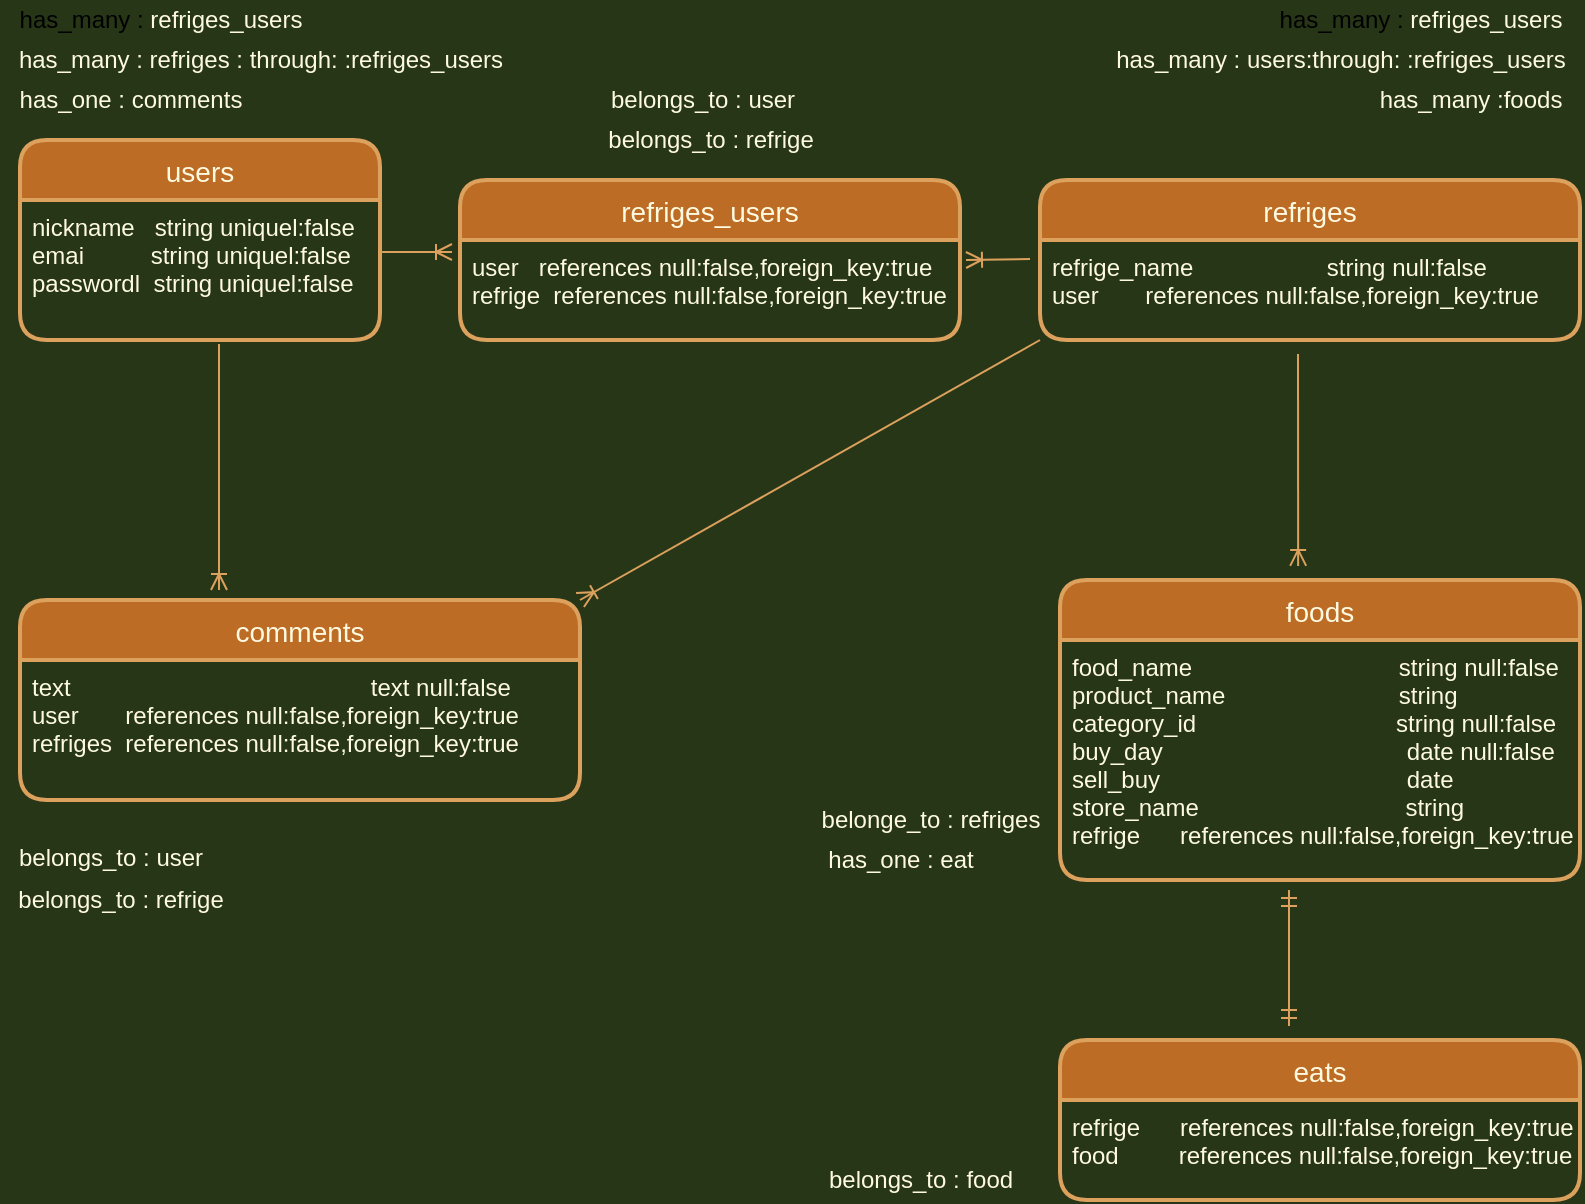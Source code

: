 <mxfile version="13.6.5">
    <diagram id="lyI2KkDharn-gFjJ3-VB" name="ページ1">
        <mxGraphModel dx="968" dy="680" grid="1" gridSize="10" guides="1" tooltips="1" connect="1" arrows="1" fold="1" page="1" pageScale="1" pageWidth="827" pageHeight="1169" background="#283618" math="0" shadow="0">
            <root>
                <mxCell id="0"/>
                <mxCell id="1" parent="0"/>
                <mxCell id="11" value="" style="fontSize=12;html=1;endArrow=ERoneToMany;strokeColor=#DDA15E;fontColor=#FEFAE0;labelBackgroundColor=#283618;" parent="1" edge="1">
                    <mxGeometry width="100" height="100" relative="1" as="geometry">
                        <mxPoint x="525" y="229.5" as="sourcePoint"/>
                        <mxPoint x="493" y="230" as="targetPoint"/>
                        <Array as="points"/>
                    </mxGeometry>
                </mxCell>
                <mxCell id="12" value="" style="fontSize=12;html=1;endArrow=ERoneToMany;strokeColor=#DDA15E;fontColor=#FEFAE0;exitX=0;exitY=1;exitDx=0;exitDy=0;entryX=1;entryY=0;entryDx=0;entryDy=0;labelBackgroundColor=#283618;" parent="1" source="42" target="43" edge="1">
                    <mxGeometry width="100" height="100" relative="1" as="geometry">
                        <mxPoint x="460" y="300" as="sourcePoint"/>
                        <mxPoint x="300" y="398" as="targetPoint"/>
                    </mxGeometry>
                </mxCell>
                <mxCell id="17" value="has_many : users:through: :refriges_users" style="text;html=1;align=center;verticalAlign=middle;resizable=0;points=[];autosize=1;fontColor=#FEFAE0;" parent="1" vertex="1">
                    <mxGeometry x="560" y="120" width="240" height="20" as="geometry"/>
                </mxCell>
                <mxCell id="18" value="has_many : refriges : through: :refriges_users" style="text;html=1;align=center;verticalAlign=middle;resizable=0;points=[];autosize=1;fontColor=#FEFAE0;" parent="1" vertex="1">
                    <mxGeometry x="10" y="120" width="260" height="20" as="geometry"/>
                </mxCell>
                <mxCell id="22" value="has_many :foods" style="text;html=1;align=center;verticalAlign=middle;resizable=0;points=[];autosize=1;fontColor=#FEFAE0;" parent="1" vertex="1">
                    <mxGeometry x="690" y="140" width="110" height="20" as="geometry"/>
                </mxCell>
                <mxCell id="23" value="belongs_to : refrige" style="text;html=1;align=center;verticalAlign=middle;resizable=0;points=[];autosize=1;fontColor=#FEFAE0;" parent="1" vertex="1">
                    <mxGeometry x="10" y="540" width="120" height="20" as="geometry"/>
                </mxCell>
                <mxCell id="24" value="has_one : comments" style="text;html=1;align=center;verticalAlign=middle;resizable=0;points=[];autosize=1;fontColor=#FEFAE0;" parent="1" vertex="1">
                    <mxGeometry x="10" y="140" width="130" height="20" as="geometry"/>
                </mxCell>
                <mxCell id="25" value="belongs_to : user" style="text;html=1;align=center;verticalAlign=middle;resizable=0;points=[];autosize=1;fontColor=#FEFAE0;" parent="1" vertex="1">
                    <mxGeometry x="10" y="519" width="110" height="20" as="geometry"/>
                </mxCell>
                <mxCell id="46" value="" style="fontSize=12;html=1;endArrow=ERoneToMany;strokeColor=#DDA15E;fontColor=#FEFAE0;labelBackgroundColor=#283618;" parent="1" edge="1">
                    <mxGeometry width="100" height="100" relative="1" as="geometry">
                        <mxPoint x="119.5" y="272" as="sourcePoint"/>
                        <mxPoint x="119.5" y="395" as="targetPoint"/>
                    </mxGeometry>
                </mxCell>
                <mxCell id="47" value="" style="fontSize=12;html=1;endArrow=ERoneToMany;strokeColor=#DDA15E;fontColor=#FEFAE0;entryX=0.458;entryY=-0.027;entryDx=0;entryDy=0;entryPerimeter=0;labelBackgroundColor=#283618;" parent="1" edge="1">
                    <mxGeometry width="100" height="100" relative="1" as="geometry">
                        <mxPoint x="659" y="277" as="sourcePoint"/>
                        <mxPoint x="659.08" y="382.95" as="targetPoint"/>
                    </mxGeometry>
                </mxCell>
                <mxCell id="43" value="comments" style="swimlane;childLayout=stackLayout;horizontal=1;startSize=30;horizontalStack=0;rounded=1;fontSize=14;fontStyle=0;strokeWidth=2;resizeParent=0;resizeLast=1;shadow=0;dashed=0;align=center;fillColor=#BC6C25;strokeColor=#DDA15E;fontColor=#FEFAE0;" parent="1" vertex="1">
                    <mxGeometry x="20" y="400" width="280" height="100" as="geometry"/>
                </mxCell>
                <mxCell id="44" value="text                                             text null:false&#10;user       references null:false,foreign_key:true&#10;refriges  references null:false,foreign_key:true" style="align=left;strokeColor=none;fillColor=none;spacingLeft=4;fontSize=12;verticalAlign=top;resizable=0;rotatable=0;part=1;fontColor=#FEFAE0;" parent="43" vertex="1">
                    <mxGeometry y="30" width="280" height="70" as="geometry"/>
                </mxCell>
                <mxCell id="48" value="" style="fontSize=12;html=1;endArrow=ERmandOne;startArrow=ERmandOne;strokeColor=#DDA15E;fontColor=#FEFAE0;labelBackgroundColor=#283618;" parent="1" edge="1">
                    <mxGeometry width="100" height="100" relative="1" as="geometry">
                        <mxPoint x="654.5" y="613" as="sourcePoint"/>
                        <mxPoint x="654.5" y="545" as="targetPoint"/>
                        <Array as="points"/>
                    </mxGeometry>
                </mxCell>
                <mxCell id="49" value="&lt;span style=&quot;color: rgb(254 , 250 , 224)&quot;&gt;belonge_to : refriges&lt;/span&gt;" style="text;html=1;align=center;verticalAlign=middle;resizable=0;points=[];autosize=1;fontColor=#FEFAE0;" parent="1" vertex="1">
                    <mxGeometry x="415" y="500" width="120" height="20" as="geometry"/>
                </mxCell>
                <mxCell id="50" value="has_one : eat" style="text;html=1;align=center;verticalAlign=middle;resizable=0;points=[];autosize=1;fontColor=#FEFAE0;" parent="1" vertex="1">
                    <mxGeometry x="415" y="520" width="90" height="20" as="geometry"/>
                </mxCell>
                <mxCell id="51" value="belongs_to : food" style="text;html=1;align=center;verticalAlign=middle;resizable=0;points=[];autosize=1;fontColor=#FEFAE0;" parent="1" vertex="1">
                    <mxGeometry x="415" y="680" width="110" height="20" as="geometry"/>
                </mxCell>
                <mxCell id="38" value="users" style="swimlane;childLayout=stackLayout;horizontal=1;startSize=30;horizontalStack=0;rounded=1;fontSize=14;fontStyle=0;strokeWidth=2;resizeParent=0;resizeLast=1;shadow=0;dashed=0;align=center;fillColor=#BC6C25;strokeColor=#DDA15E;fontColor=#FEFAE0;" parent="1" vertex="1">
                    <mxGeometry x="20" y="170" width="180" height="100" as="geometry"/>
                </mxCell>
                <mxCell id="39" value="nickname   string uniquel:false&#10;emai          string uniquel:false&#10;passwordl  string uniquel:false&#10;" style="align=left;strokeColor=none;fillColor=none;spacingLeft=4;fontSize=12;verticalAlign=top;resizable=0;rotatable=0;part=1;fontColor=#FEFAE0;" parent="38" vertex="1">
                    <mxGeometry y="30" width="180" height="70" as="geometry"/>
                </mxCell>
                <mxCell id="41" value="refriges" style="swimlane;childLayout=stackLayout;horizontal=1;startSize=30;horizontalStack=0;rounded=1;fontSize=14;fontStyle=0;strokeWidth=2;resizeParent=0;resizeLast=1;shadow=0;dashed=0;align=center;fillColor=#BC6C25;strokeColor=#DDA15E;fontColor=#FEFAE0;" parent="1" vertex="1">
                    <mxGeometry x="530" y="190" width="270" height="80" as="geometry"/>
                </mxCell>
                <mxCell id="42" value="refrige_name                    string null:false&#10;user       references null:false,foreign_key:true" style="align=left;strokeColor=none;fillColor=none;spacingLeft=4;fontSize=12;verticalAlign=top;resizable=0;rotatable=0;part=1;fontColor=#FEFAE0;" parent="41" vertex="1">
                    <mxGeometry y="30" width="270" height="50" as="geometry"/>
                </mxCell>
                <mxCell id="29" value="foods" style="swimlane;childLayout=stackLayout;horizontal=1;startSize=30;horizontalStack=0;rounded=1;fontSize=14;fontStyle=0;strokeWidth=2;resizeParent=0;resizeLast=1;shadow=0;dashed=0;align=center;fillColor=#BC6C25;strokeColor=#DDA15E;fontColor=#FEFAE0;" parent="1" vertex="1">
                    <mxGeometry x="540" y="390" width="260" height="150" as="geometry"/>
                </mxCell>
                <mxCell id="30" value="food_name                               string null:false&#10;product_name                          string&#10;category_id                              string null:false    &#10;buy_day                  　               date null:false&#10;sell_buy                                     date &#10;store_name                               string&#10;refrige      references null:false,foreign_key:true" style="align=left;strokeColor=none;fillColor=none;spacingLeft=4;fontSize=12;verticalAlign=top;resizable=0;rotatable=0;part=1;fontColor=#FEFAE0;" parent="29" vertex="1">
                    <mxGeometry y="30" width="260" height="120" as="geometry"/>
                </mxCell>
                <mxCell id="27" value="eats" style="swimlane;childLayout=stackLayout;horizontal=1;startSize=30;horizontalStack=0;rounded=1;fontSize=14;fontStyle=0;strokeWidth=2;resizeParent=0;resizeLast=1;shadow=0;dashed=0;align=center;fillColor=#BC6C25;strokeColor=#DDA15E;fontColor=#FEFAE0;" parent="1" vertex="1">
                    <mxGeometry x="540" y="620" width="260" height="80" as="geometry"/>
                </mxCell>
                <mxCell id="37" value="refrige      references null:false,foreign_key:true&#10;food         references null:false,foreign_key:true" style="align=left;strokeColor=none;fillColor=none;spacingLeft=4;fontSize=12;verticalAlign=top;resizable=0;rotatable=0;part=1;fontColor=#FEFAE0;" parent="27" vertex="1">
                    <mxGeometry y="30" width="260" height="50" as="geometry"/>
                </mxCell>
                <mxCell id="52" value="refriges_users" style="swimlane;childLayout=stackLayout;horizontal=1;startSize=30;horizontalStack=0;rounded=1;fontSize=14;fontStyle=0;strokeWidth=2;resizeParent=0;resizeLast=1;shadow=0;dashed=0;align=center;fillColor=#BC6C25;strokeColor=#DDA15E;fontColor=#FEFAE0;" parent="1" vertex="1">
                    <mxGeometry x="240" y="190" width="250" height="80" as="geometry"/>
                </mxCell>
                <mxCell id="53" value="user   references null:false,foreign_key:true&#10;refrige  references null:false,foreign_key:true" style="align=left;strokeColor=none;fillColor=none;spacingLeft=4;fontSize=12;verticalAlign=top;resizable=0;rotatable=0;part=1;fontColor=#FEFAE0;" parent="52" vertex="1">
                    <mxGeometry y="30" width="250" height="50" as="geometry"/>
                </mxCell>
                <mxCell id="57" value="" style="edgeStyle=entityRelationEdgeStyle;fontSize=12;html=1;endArrow=ERoneToMany;exitX=1.017;exitY=0.371;exitDx=0;exitDy=0;exitPerimeter=0;labelBackgroundColor=#283618;strokeColor=#DDA15E;fontColor=#FEFAE0;" parent="1" edge="1">
                    <mxGeometry width="100" height="100" relative="1" as="geometry">
                        <mxPoint x="201.06" y="225.97" as="sourcePoint"/>
                        <mxPoint x="236" y="226" as="targetPoint"/>
                    </mxGeometry>
                </mxCell>
                <mxCell id="58" value="belongs_to : user" style="text;html=1;align=center;verticalAlign=middle;resizable=0;points=[];autosize=1;fontColor=#FEFAE0;" parent="1" vertex="1">
                    <mxGeometry x="306" y="140" width="110" height="20" as="geometry"/>
                </mxCell>
                <mxCell id="60" value="belongs_to : refrige&lt;br&gt;" style="text;html=1;align=center;verticalAlign=middle;resizable=0;points=[];autosize=1;fontColor=#FEFAE0;" parent="1" vertex="1">
                    <mxGeometry x="305" y="160" width="120" height="20" as="geometry"/>
                </mxCell>
                <mxCell id="62" value="has_many :&amp;nbsp;&lt;span style=&quot;color: rgb(254 , 250 , 224)&quot;&gt;refriges_users&lt;/span&gt;" style="text;html=1;align=center;verticalAlign=middle;resizable=0;points=[];autosize=1;" vertex="1" parent="1">
                    <mxGeometry x="10" y="100" width="160" height="20" as="geometry"/>
                </mxCell>
                <mxCell id="63" value="has_many :&amp;nbsp;&lt;span style=&quot;color: rgb(254 , 250 , 224)&quot;&gt;refriges_users&lt;/span&gt;" style="text;html=1;align=center;verticalAlign=middle;resizable=0;points=[];autosize=1;" vertex="1" parent="1">
                    <mxGeometry x="640" y="100" width="160" height="20" as="geometry"/>
                </mxCell>
            </root>
        </mxGraphModel>
    </diagram>
</mxfile>